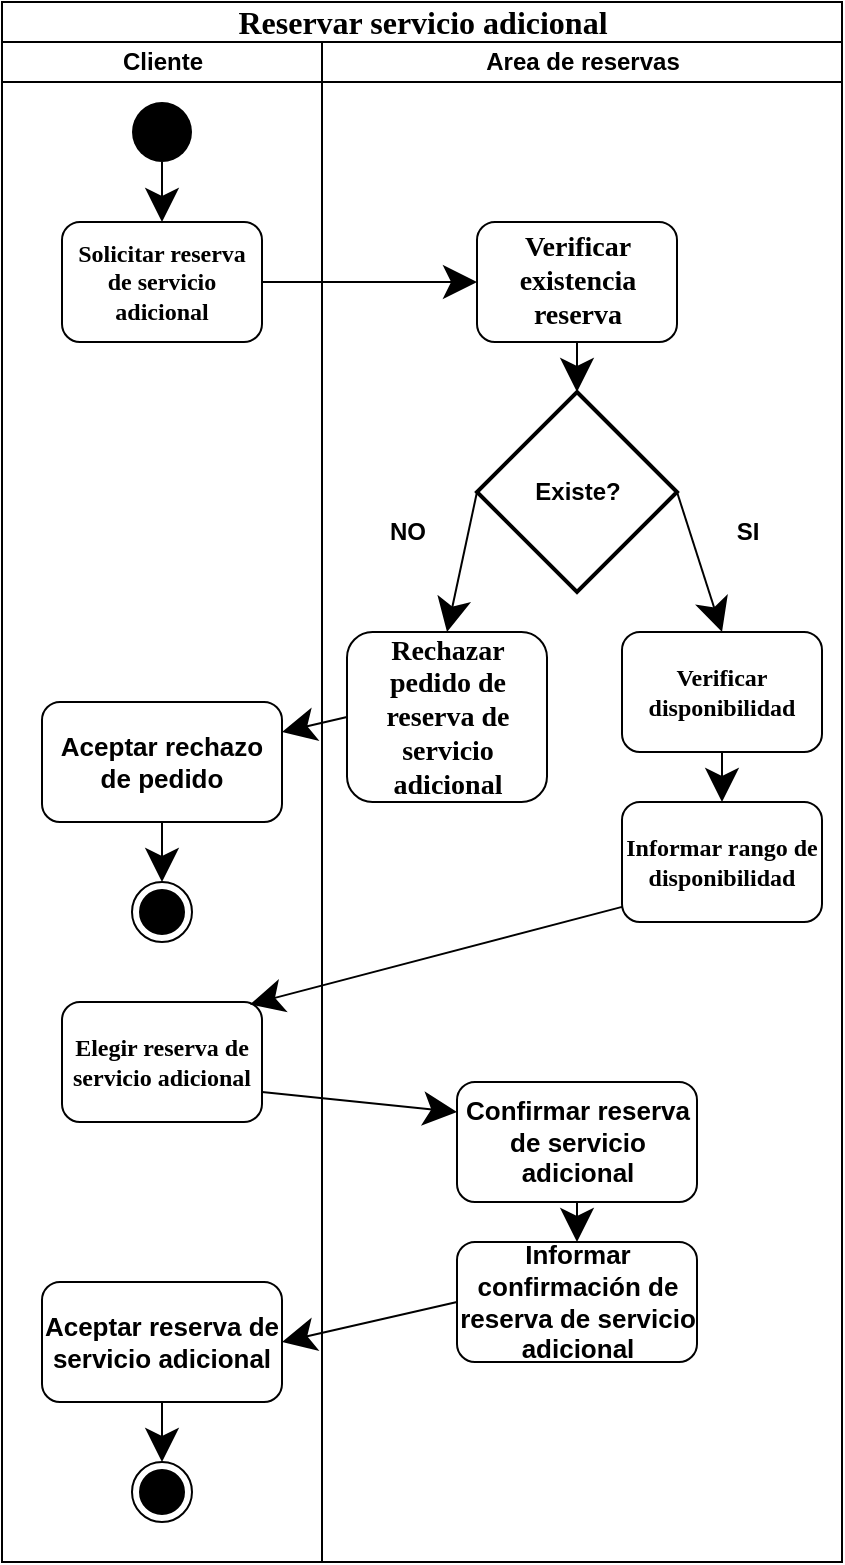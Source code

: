 <mxfile version="15.5.2" type="device"><diagram id="lUR4E23p4z1guwM_ouTk" name="Page-1"><mxGraphModel dx="1038" dy="547" grid="1" gridSize="10" guides="1" tooltips="1" connect="1" arrows="1" fold="1" page="1" pageScale="1" pageWidth="850" pageHeight="1100" math="0" shadow="0"><root><mxCell id="0"/><mxCell id="1" parent="0"/><mxCell id="4dSuhclRZ5TpQH7bhCzq-1" value="&lt;font style=&quot;font-size: 16px&quot;&gt;Reservar servicio adicional&lt;/font&gt;" style="swimlane;html=1;childLayout=stackLayout;startSize=20;rounded=0;shadow=0;labelBackgroundColor=none;strokeWidth=1;fontFamily=Verdana;fontSize=8;align=center;" parent="1" vertex="1"><mxGeometry x="40" y="40" width="420" height="780" as="geometry"/></mxCell><mxCell id="4dSuhclRZ5TpQH7bhCzq-3" value="Cliente" style="swimlane;html=1;startSize=20;" parent="4dSuhclRZ5TpQH7bhCzq-1" vertex="1"><mxGeometry y="20" width="160" height="760" as="geometry"/></mxCell><mxCell id="4dSuhclRZ5TpQH7bhCzq-4" value="Solicitar reserva de servicio adicional" style="rounded=1;whiteSpace=wrap;html=1;shadow=0;labelBackgroundColor=none;strokeWidth=1;fontFamily=Verdana;fontSize=12;align=center;fontStyle=1" parent="4dSuhclRZ5TpQH7bhCzq-3" vertex="1"><mxGeometry x="30" y="90" width="100" height="60" as="geometry"/></mxCell><mxCell id="4dSuhclRZ5TpQH7bhCzq-5" value="" style="ellipse;fillColor=#000000;strokeColor=none;hachureGap=4;pointerEvents=0;" parent="4dSuhclRZ5TpQH7bhCzq-3" vertex="1"><mxGeometry x="65" y="30" width="30" height="30" as="geometry"/></mxCell><mxCell id="4dSuhclRZ5TpQH7bhCzq-6" value="Elegir reserva de servicio adicional" style="rounded=1;whiteSpace=wrap;html=1;shadow=0;labelBackgroundColor=none;strokeWidth=1;fontFamily=Verdana;fontSize=12;align=center;fontStyle=1" parent="4dSuhclRZ5TpQH7bhCzq-3" vertex="1"><mxGeometry x="30" y="480" width="100" height="60" as="geometry"/></mxCell><mxCell id="4dSuhclRZ5TpQH7bhCzq-7" value="" style="endArrow=classic;html=1;fontSize=13;startSize=14;endSize=14;sourcePerimeterSpacing=8;targetPerimeterSpacing=8;exitX=0.5;exitY=1;exitDx=0;exitDy=0;entryX=0.5;entryY=0;entryDx=0;entryDy=0;" parent="4dSuhclRZ5TpQH7bhCzq-3" source="4dSuhclRZ5TpQH7bhCzq-5" target="4dSuhclRZ5TpQH7bhCzq-4" edge="1"><mxGeometry width="50" height="50" relative="1" as="geometry"><mxPoint x="390" y="250" as="sourcePoint"/><mxPoint x="440" y="200" as="targetPoint"/></mxGeometry></mxCell><mxCell id="4dSuhclRZ5TpQH7bhCzq-10" value="Aceptar reserva de servicio adicional" style="rounded=1;whiteSpace=wrap;html=1;hachureGap=4;pointerEvents=0;fontStyle=1;fontSize=13;" parent="4dSuhclRZ5TpQH7bhCzq-3" vertex="1"><mxGeometry x="20" y="620" width="120" height="60" as="geometry"/></mxCell><mxCell id="4dSuhclRZ5TpQH7bhCzq-11" value="" style="ellipse;html=1;shape=endState;fillColor=#000000;strokeColor=#000000;" parent="4dSuhclRZ5TpQH7bhCzq-3" vertex="1"><mxGeometry x="65" y="710" width="30" height="30" as="geometry"/></mxCell><mxCell id="4dSuhclRZ5TpQH7bhCzq-12" value="" style="endArrow=classic;html=1;startSize=14;endSize=14;sourcePerimeterSpacing=8;targetPerimeterSpacing=8;exitX=0.5;exitY=1;exitDx=0;exitDy=0;entryX=0.5;entryY=0;entryDx=0;entryDy=0;" parent="4dSuhclRZ5TpQH7bhCzq-3" source="4dSuhclRZ5TpQH7bhCzq-10" target="4dSuhclRZ5TpQH7bhCzq-11" edge="1"><mxGeometry width="50" height="50" relative="1" as="geometry"><mxPoint x="210" y="630" as="sourcePoint"/><mxPoint x="150" y="660" as="targetPoint"/></mxGeometry></mxCell><mxCell id="4dSuhclRZ5TpQH7bhCzq-42" value="Aceptar rechazo de pedido" style="rounded=1;whiteSpace=wrap;html=1;hachureGap=4;pointerEvents=0;fontStyle=1;fontSize=13;" parent="4dSuhclRZ5TpQH7bhCzq-3" vertex="1"><mxGeometry x="20" y="330" width="120" height="60" as="geometry"/></mxCell><mxCell id="4dSuhclRZ5TpQH7bhCzq-43" value="" style="ellipse;html=1;shape=endState;fillColor=#000000;strokeColor=#000000;" parent="4dSuhclRZ5TpQH7bhCzq-3" vertex="1"><mxGeometry x="65" y="420" width="30" height="30" as="geometry"/></mxCell><mxCell id="4dSuhclRZ5TpQH7bhCzq-44" value="" style="endArrow=classic;html=1;startSize=14;endSize=14;sourcePerimeterSpacing=8;targetPerimeterSpacing=8;exitX=0.5;exitY=1;exitDx=0;exitDy=0;entryX=0.5;entryY=0;entryDx=0;entryDy=0;" parent="4dSuhclRZ5TpQH7bhCzq-3" source="4dSuhclRZ5TpQH7bhCzq-42" target="4dSuhclRZ5TpQH7bhCzq-43" edge="1"><mxGeometry width="50" height="50" relative="1" as="geometry"><mxPoint x="170" y="280" as="sourcePoint"/><mxPoint x="110" y="310" as="targetPoint"/></mxGeometry></mxCell><mxCell id="4dSuhclRZ5TpQH7bhCzq-30" value="" style="endArrow=classic;html=1;startSize=14;endSize=14;sourcePerimeterSpacing=8;targetPerimeterSpacing=8;exitX=0;exitY=0.5;exitDx=0;exitDy=0;entryX=1;entryY=0.5;entryDx=0;entryDy=0;" parent="4dSuhclRZ5TpQH7bhCzq-1" source="4dSuhclRZ5TpQH7bhCzq-19" target="4dSuhclRZ5TpQH7bhCzq-10" edge="1"><mxGeometry width="50" height="50" relative="1" as="geometry"><mxPoint x="435" y="852" as="sourcePoint"/><mxPoint x="260" y="817" as="targetPoint"/></mxGeometry></mxCell><mxCell id="4dSuhclRZ5TpQH7bhCzq-25" value="" style="endArrow=classic;html=1;startSize=14;endSize=14;sourcePerimeterSpacing=8;targetPerimeterSpacing=8;exitX=0.01;exitY=0.87;exitDx=0;exitDy=0;entryX=0.94;entryY=0.02;entryDx=0;entryDy=0;entryPerimeter=0;exitPerimeter=0;" parent="4dSuhclRZ5TpQH7bhCzq-1" source="4dSuhclRZ5TpQH7bhCzq-18" target="4dSuhclRZ5TpQH7bhCzq-6" edge="1"><mxGeometry width="50" height="50" relative="1" as="geometry"><mxPoint x="295" y="470" as="sourcePoint"/><mxPoint x="295" y="550" as="targetPoint"/></mxGeometry></mxCell><mxCell id="4dSuhclRZ5TpQH7bhCzq-9" value="" style="endArrow=classic;html=1;startSize=14;endSize=14;sourcePerimeterSpacing=8;targetPerimeterSpacing=8;exitX=1;exitY=0.75;exitDx=0;exitDy=0;entryX=0;entryY=0.25;entryDx=0;entryDy=0;" parent="4dSuhclRZ5TpQH7bhCzq-1" source="4dSuhclRZ5TpQH7bhCzq-6" target="4dSuhclRZ5TpQH7bhCzq-20" edge="1"><mxGeometry width="50" height="50" relative="1" as="geometry"><mxPoint x="241" y="487.2" as="sourcePoint"/><mxPoint x="80" y="665" as="targetPoint"/></mxGeometry></mxCell><mxCell id="4dSuhclRZ5TpQH7bhCzq-15" value="Area de reservas" style="swimlane;html=1;startSize=20;" parent="4dSuhclRZ5TpQH7bhCzq-1" vertex="1"><mxGeometry x="160" y="20" width="260" height="760" as="geometry"/></mxCell><mxCell id="4dSuhclRZ5TpQH7bhCzq-16" value="Verificar disponibilidad" style="rounded=1;whiteSpace=wrap;html=1;shadow=0;labelBackgroundColor=none;strokeWidth=1;fontFamily=Verdana;fontSize=12;align=center;fontStyle=1" parent="4dSuhclRZ5TpQH7bhCzq-15" vertex="1"><mxGeometry x="150" y="295" width="100" height="60" as="geometry"/></mxCell><mxCell id="4dSuhclRZ5TpQH7bhCzq-17" value="" style="endArrow=classic;html=1;startSize=14;endSize=14;sourcePerimeterSpacing=8;targetPerimeterSpacing=8;exitX=0.5;exitY=1;exitDx=0;exitDy=0;entryX=0.5;entryY=0;entryDx=0;entryDy=0;" parent="4dSuhclRZ5TpQH7bhCzq-15" source="4dSuhclRZ5TpQH7bhCzq-16" target="4dSuhclRZ5TpQH7bhCzq-18" edge="1"><mxGeometry width="50" height="50" relative="1" as="geometry"><mxPoint x="-15" y="530" as="sourcePoint"/><mxPoint x="100" y="490" as="targetPoint"/></mxGeometry></mxCell><mxCell id="4dSuhclRZ5TpQH7bhCzq-18" value="Informar rango de disponibilidad" style="rounded=1;whiteSpace=wrap;html=1;shadow=0;labelBackgroundColor=none;strokeWidth=1;fontFamily=Verdana;fontSize=12;align=center;fontStyle=1" parent="4dSuhclRZ5TpQH7bhCzq-15" vertex="1"><mxGeometry x="150" y="380" width="100" height="60" as="geometry"/></mxCell><mxCell id="4dSuhclRZ5TpQH7bhCzq-19" value="Informar confirmación de reserva de servicio adicional" style="rounded=1;whiteSpace=wrap;html=1;hachureGap=4;pointerEvents=0;fontStyle=1;fontSize=13;" parent="4dSuhclRZ5TpQH7bhCzq-15" vertex="1"><mxGeometry x="67.5" y="600" width="120" height="60" as="geometry"/></mxCell><mxCell id="4dSuhclRZ5TpQH7bhCzq-20" value="Confirmar reserva de servicio adicional" style="rounded=1;whiteSpace=wrap;html=1;hachureGap=4;pointerEvents=0;fontStyle=1;fontSize=13;" parent="4dSuhclRZ5TpQH7bhCzq-15" vertex="1"><mxGeometry x="67.5" y="520" width="120" height="60" as="geometry"/></mxCell><mxCell id="4dSuhclRZ5TpQH7bhCzq-21" value="" style="endArrow=classic;html=1;startSize=14;endSize=14;sourcePerimeterSpacing=8;targetPerimeterSpacing=8;exitX=0.5;exitY=1;exitDx=0;exitDy=0;entryX=0.5;entryY=0;entryDx=0;entryDy=0;" parent="4dSuhclRZ5TpQH7bhCzq-15" source="4dSuhclRZ5TpQH7bhCzq-20" target="4dSuhclRZ5TpQH7bhCzq-19" edge="1"><mxGeometry width="50" height="50" relative="1" as="geometry"><mxPoint x="105" y="660" as="sourcePoint"/><mxPoint x="100" y="700" as="targetPoint"/></mxGeometry></mxCell><mxCell id="4dSuhclRZ5TpQH7bhCzq-33" value="Verificar existencia reserva" style="rounded=1;whiteSpace=wrap;html=1;shadow=0;labelBackgroundColor=none;strokeWidth=1;fontFamily=Verdana;fontSize=14;align=center;fontStyle=1" parent="4dSuhclRZ5TpQH7bhCzq-15" vertex="1"><mxGeometry x="77.5" y="90" width="100" height="60" as="geometry"/></mxCell><mxCell id="4dSuhclRZ5TpQH7bhCzq-34" value="&lt;b&gt;Existe?&lt;/b&gt;" style="strokeWidth=2;html=1;shape=mxgraph.flowchart.decision;whiteSpace=wrap;hachureGap=4;pointerEvents=0;" parent="4dSuhclRZ5TpQH7bhCzq-15" vertex="1"><mxGeometry x="77.5" y="175" width="100" height="100" as="geometry"/></mxCell><mxCell id="4dSuhclRZ5TpQH7bhCzq-35" value="Rechazar pedido de reserva de servicio adicional" style="rounded=1;whiteSpace=wrap;html=1;shadow=0;labelBackgroundColor=none;strokeWidth=1;fontFamily=Verdana;fontSize=14;align=center;fontStyle=1" parent="4dSuhclRZ5TpQH7bhCzq-15" vertex="1"><mxGeometry x="12.5" y="295" width="100" height="85" as="geometry"/></mxCell><mxCell id="4dSuhclRZ5TpQH7bhCzq-37" value="" style="endArrow=classic;html=1;startSize=14;endSize=14;sourcePerimeterSpacing=8;targetPerimeterSpacing=8;exitX=0;exitY=0.5;exitDx=0;exitDy=0;exitPerimeter=0;entryX=0.5;entryY=0;entryDx=0;entryDy=0;" parent="4dSuhclRZ5TpQH7bhCzq-15" source="4dSuhclRZ5TpQH7bhCzq-34" target="4dSuhclRZ5TpQH7bhCzq-35" edge="1"><mxGeometry width="50" height="50" relative="1" as="geometry"><mxPoint x="32.5" y="255" as="sourcePoint"/><mxPoint x="82.5" y="205" as="targetPoint"/></mxGeometry></mxCell><mxCell id="4dSuhclRZ5TpQH7bhCzq-38" value="" style="endArrow=classic;html=1;startSize=14;endSize=14;sourcePerimeterSpacing=8;targetPerimeterSpacing=8;exitX=1;exitY=0.5;exitDx=0;exitDy=0;exitPerimeter=0;entryX=0.5;entryY=0;entryDx=0;entryDy=0;" parent="4dSuhclRZ5TpQH7bhCzq-15" source="4dSuhclRZ5TpQH7bhCzq-34" target="4dSuhclRZ5TpQH7bhCzq-16" edge="1"><mxGeometry width="50" height="50" relative="1" as="geometry"><mxPoint x="32.5" y="255" as="sourcePoint"/><mxPoint x="178" y="280" as="targetPoint"/></mxGeometry></mxCell><mxCell id="4dSuhclRZ5TpQH7bhCzq-39" value="NO" style="text;html=1;strokeColor=none;fillColor=none;align=center;verticalAlign=middle;whiteSpace=wrap;rounded=0;hachureGap=4;pointerEvents=0;fontStyle=1" parent="4dSuhclRZ5TpQH7bhCzq-15" vertex="1"><mxGeometry x="22.5" y="235" width="40" height="20" as="geometry"/></mxCell><mxCell id="4dSuhclRZ5TpQH7bhCzq-40" value="SI" style="text;html=1;strokeColor=none;fillColor=none;align=center;verticalAlign=middle;whiteSpace=wrap;rounded=0;hachureGap=4;pointerEvents=0;fontStyle=1" parent="4dSuhclRZ5TpQH7bhCzq-15" vertex="1"><mxGeometry x="192.5" y="235" width="40" height="20" as="geometry"/></mxCell><mxCell id="4dSuhclRZ5TpQH7bhCzq-41" value="" style="endArrow=classic;html=1;startSize=14;endSize=14;sourcePerimeterSpacing=8;targetPerimeterSpacing=8;exitX=0.5;exitY=1;exitDx=0;exitDy=0;entryX=0.5;entryY=0;entryDx=0;entryDy=0;entryPerimeter=0;" parent="4dSuhclRZ5TpQH7bhCzq-15" source="4dSuhclRZ5TpQH7bhCzq-33" target="4dSuhclRZ5TpQH7bhCzq-34" edge="1"><mxGeometry width="50" height="50" relative="1" as="geometry"><mxPoint x="-217.5" y="145" as="sourcePoint"/><mxPoint x="-167.5" y="95" as="targetPoint"/></mxGeometry></mxCell><mxCell id="4dSuhclRZ5TpQH7bhCzq-45" value="" style="endArrow=classic;html=1;startSize=14;endSize=14;sourcePerimeterSpacing=8;targetPerimeterSpacing=8;exitX=0;exitY=0.5;exitDx=0;exitDy=0;entryX=1;entryY=0.25;entryDx=0;entryDy=0;" parent="4dSuhclRZ5TpQH7bhCzq-1" source="4dSuhclRZ5TpQH7bhCzq-35" target="4dSuhclRZ5TpQH7bhCzq-42" edge="1"><mxGeometry width="50" height="50" relative="1" as="geometry"><mxPoint x="247.5" y="255" as="sourcePoint"/><mxPoint x="232.5" y="325" as="targetPoint"/></mxGeometry></mxCell><mxCell id="4dSuhclRZ5TpQH7bhCzq-46" value="" style="endArrow=classic;html=1;startSize=14;endSize=14;sourcePerimeterSpacing=8;targetPerimeterSpacing=8;exitX=1;exitY=0.5;exitDx=0;exitDy=0;entryX=0;entryY=0.5;entryDx=0;entryDy=0;" parent="4dSuhclRZ5TpQH7bhCzq-1" source="4dSuhclRZ5TpQH7bhCzq-4" target="4dSuhclRZ5TpQH7bhCzq-33" edge="1"><mxGeometry width="50" height="50" relative="1" as="geometry"><mxPoint x="247.5" y="255" as="sourcePoint"/><mxPoint x="232.5" y="325" as="targetPoint"/></mxGeometry></mxCell></root></mxGraphModel></diagram></mxfile>